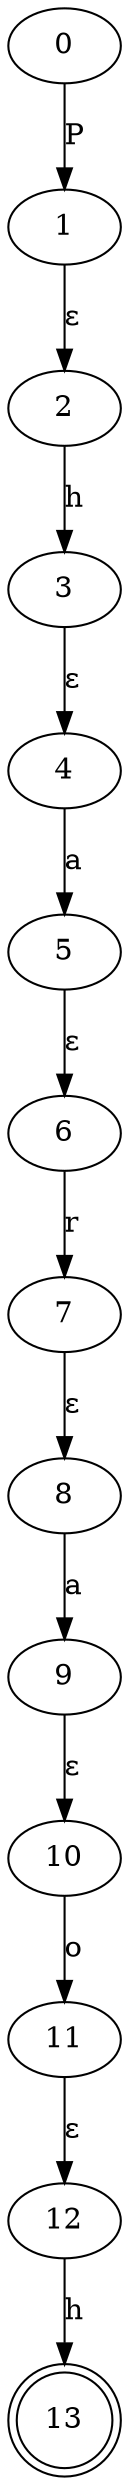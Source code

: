 digraph NFA {
    13 [shape=doublecircle];
    0 -> 1 [label="P"];
    1 -> 2 [label="ε"];
    2 -> 3 [label="h"];
    3 -> 4 [label="ε"];
    4 -> 5 [label="a"];
    5 -> 6 [label="ε"];
    6 -> 7 [label="r"];
    7 -> 8 [label="ε"];
    8 -> 9 [label="a"];
    9 -> 10 [label="ε"];
    10 -> 11 [label="o"];
    11 -> 12 [label="ε"];
    12 -> 13 [label="h"];
}
